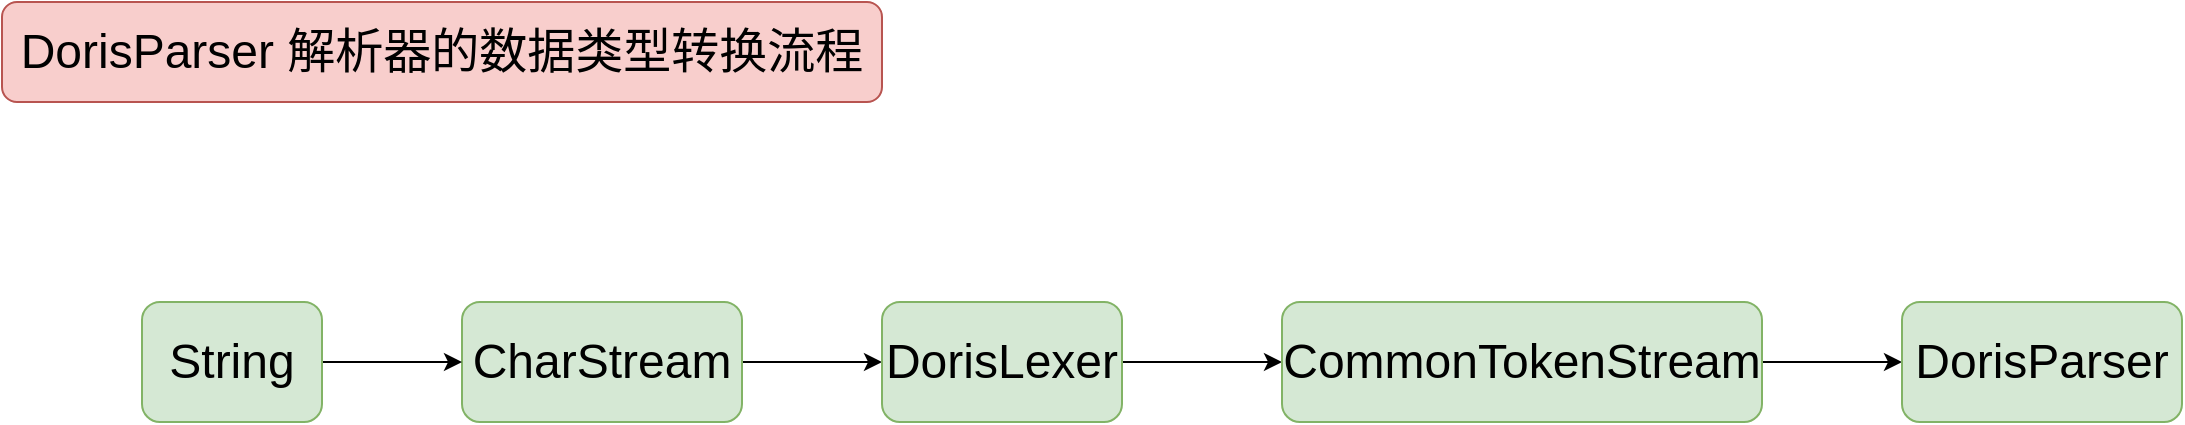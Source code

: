 <mxfile version="24.1.0" type="device">
  <diagram name="DorisParser-TYPE-CAST" id="Mf6i_UcftwDQyC2FPdi5">
    <mxGraphModel dx="1434" dy="836" grid="1" gridSize="10" guides="1" tooltips="1" connect="1" arrows="1" fold="1" page="1" pageScale="1" pageWidth="827" pageHeight="1169" math="0" shadow="0">
      <root>
        <mxCell id="0" />
        <mxCell id="1" parent="0" />
        <mxCell id="29KBUK14QUhSe_ueKBnT-3" value="" style="edgeStyle=orthogonalEdgeStyle;rounded=0;orthogonalLoop=1;jettySize=auto;html=1;" parent="1" source="29KBUK14QUhSe_ueKBnT-1" target="29KBUK14QUhSe_ueKBnT-2" edge="1">
          <mxGeometry relative="1" as="geometry" />
        </mxCell>
        <mxCell id="29KBUK14QUhSe_ueKBnT-1" value="&lt;font style=&quot;font-size: 24px;&quot;&gt;CharStream&lt;/font&gt;" style="rounded=1;whiteSpace=wrap;html=1;fillColor=#d5e8d4;strokeColor=#82b366;" parent="1" vertex="1">
          <mxGeometry x="250" y="160" width="140" height="60" as="geometry" />
        </mxCell>
        <mxCell id="29KBUK14QUhSe_ueKBnT-5" value="" style="edgeStyle=orthogonalEdgeStyle;rounded=0;orthogonalLoop=1;jettySize=auto;html=1;" parent="1" source="29KBUK14QUhSe_ueKBnT-2" target="29KBUK14QUhSe_ueKBnT-4" edge="1">
          <mxGeometry relative="1" as="geometry" />
        </mxCell>
        <mxCell id="29KBUK14QUhSe_ueKBnT-2" value="&lt;font style=&quot;font-size: 24px;&quot;&gt;DorisLexer&lt;/font&gt;" style="rounded=1;whiteSpace=wrap;html=1;fillColor=#d5e8d4;strokeColor=#82b366;" parent="1" vertex="1">
          <mxGeometry x="460" y="160" width="120" height="60" as="geometry" />
        </mxCell>
        <mxCell id="29KBUK14QUhSe_ueKBnT-7" value="" style="edgeStyle=orthogonalEdgeStyle;rounded=0;orthogonalLoop=1;jettySize=auto;html=1;" parent="1" source="29KBUK14QUhSe_ueKBnT-4" target="29KBUK14QUhSe_ueKBnT-6" edge="1">
          <mxGeometry relative="1" as="geometry" />
        </mxCell>
        <mxCell id="29KBUK14QUhSe_ueKBnT-4" value="&lt;font style=&quot;font-size: 24px;&quot;&gt;CommonTokenStream&lt;/font&gt;" style="rounded=1;whiteSpace=wrap;html=1;fillColor=#d5e8d4;strokeColor=#82b366;" parent="1" vertex="1">
          <mxGeometry x="660" y="160" width="240" height="60" as="geometry" />
        </mxCell>
        <mxCell id="29KBUK14QUhSe_ueKBnT-6" value="&lt;font style=&quot;font-size: 24px;&quot;&gt;DorisParser&lt;/font&gt;" style="rounded=1;whiteSpace=wrap;html=1;fillColor=#d5e8d4;strokeColor=#82b366;" parent="1" vertex="1">
          <mxGeometry x="970" y="160" width="140" height="60" as="geometry" />
        </mxCell>
        <mxCell id="29KBUK14QUhSe_ueKBnT-8" value="&lt;font style=&quot;font-size: 24px;&quot;&gt;DorisParser 解析器的数据类型转换流程&lt;/font&gt;" style="rounded=1;whiteSpace=wrap;html=1;fillColor=#f8cecc;strokeColor=#b85450;" parent="1" vertex="1">
          <mxGeometry x="20" y="10" width="440" height="50" as="geometry" />
        </mxCell>
        <mxCell id="29KBUK14QUhSe_ueKBnT-10" value="" style="edgeStyle=orthogonalEdgeStyle;rounded=0;orthogonalLoop=1;jettySize=auto;html=1;" parent="1" source="29KBUK14QUhSe_ueKBnT-9" target="29KBUK14QUhSe_ueKBnT-1" edge="1">
          <mxGeometry relative="1" as="geometry" />
        </mxCell>
        <mxCell id="29KBUK14QUhSe_ueKBnT-9" value="&lt;font style=&quot;font-size: 24px;&quot;&gt;String&lt;/font&gt;" style="rounded=1;whiteSpace=wrap;html=1;fillColor=#d5e8d4;strokeColor=#82b366;" parent="1" vertex="1">
          <mxGeometry x="90" y="160" width="90" height="60" as="geometry" />
        </mxCell>
      </root>
    </mxGraphModel>
  </diagram>
</mxfile>
